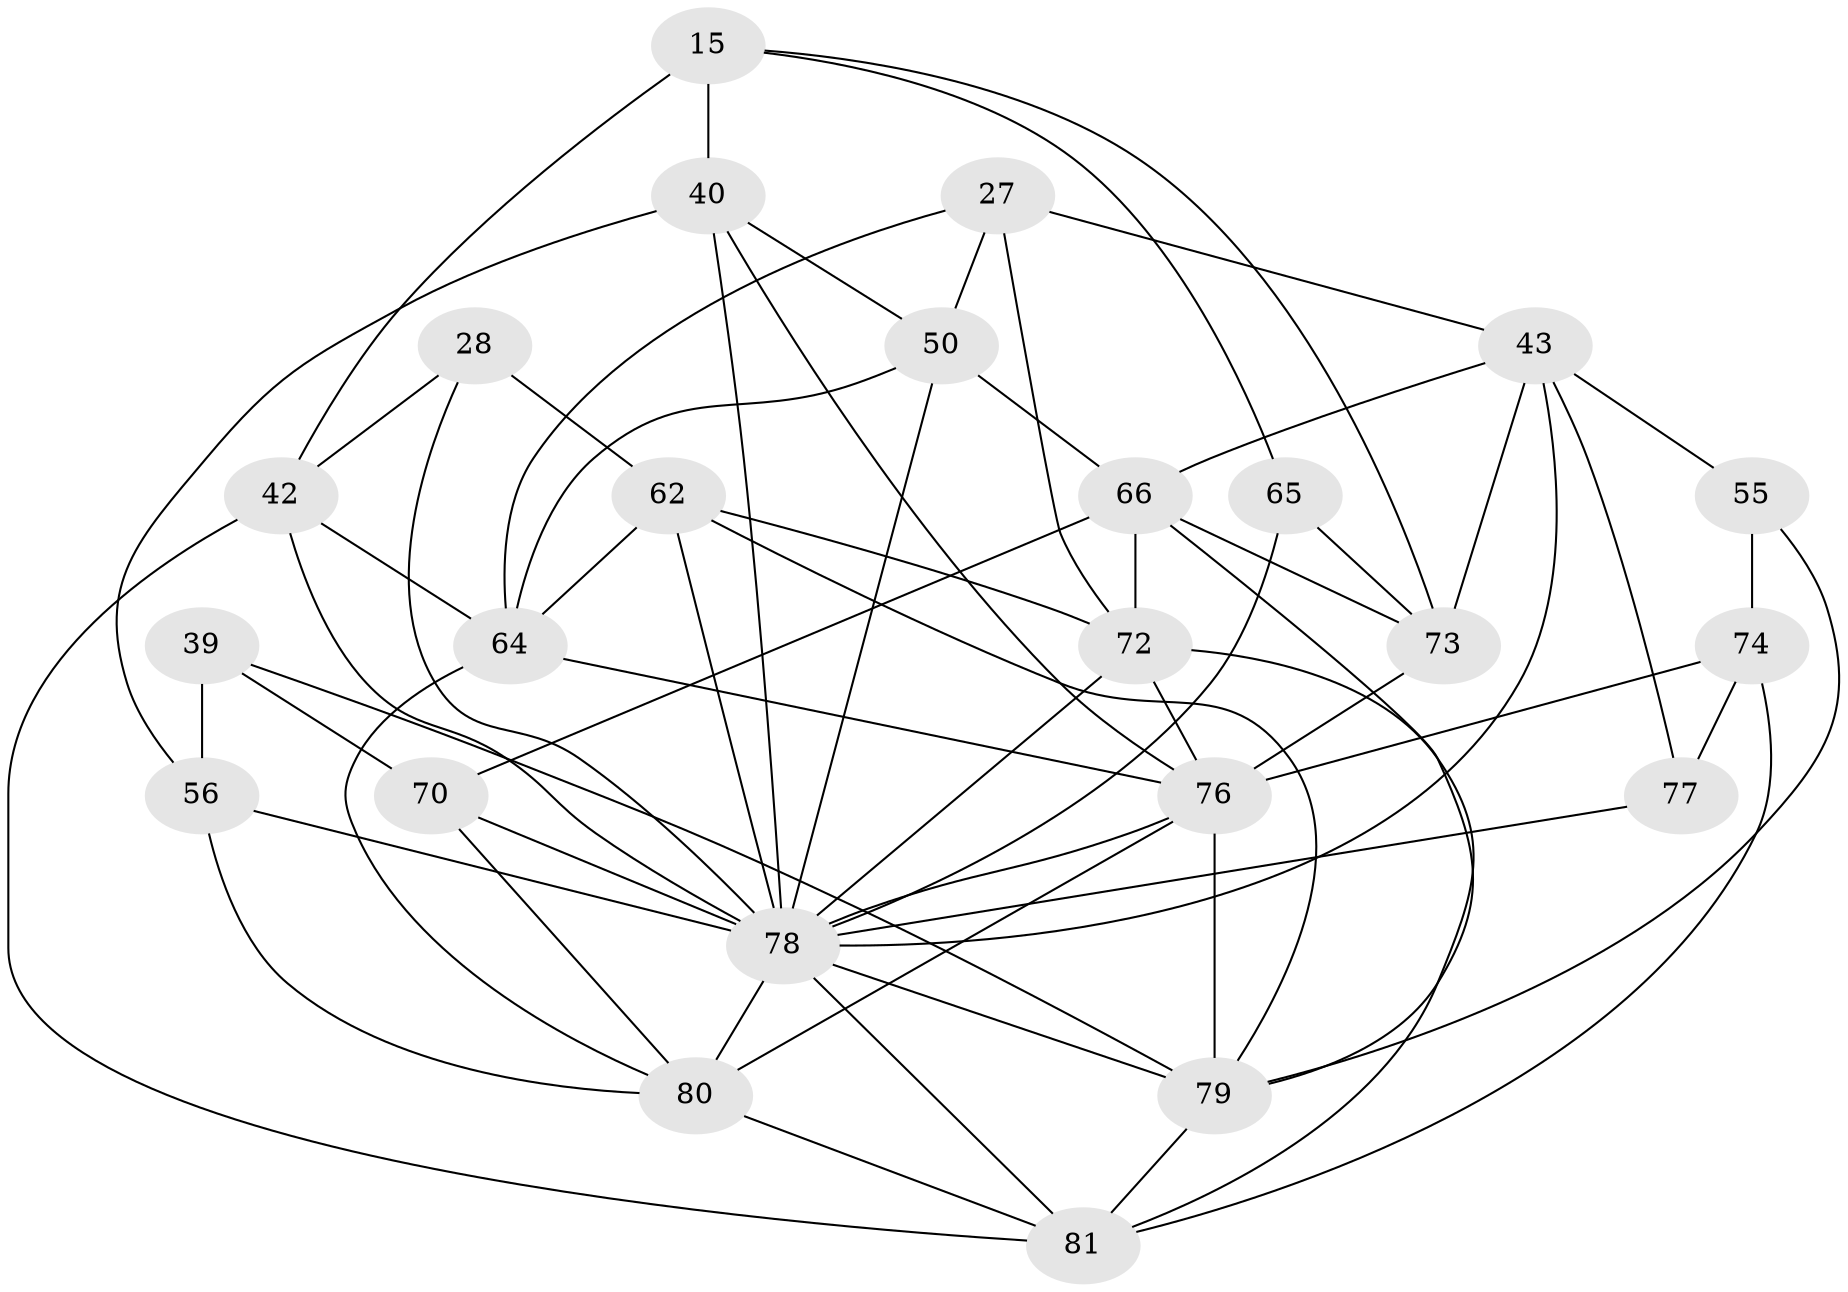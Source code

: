 // original degree distribution, {4: 1.0}
// Generated by graph-tools (version 1.1) at 2025/03/03/04/25 22:03:33]
// undirected, 24 vertices, 63 edges
graph export_dot {
graph [start="1"]
  node [color=gray90,style=filled];
  15 [super="+10"];
  27 [super="+22"];
  28;
  39;
  40 [super="+1+4"];
  42 [super="+41"];
  43 [super="+31+36"];
  50 [super="+32"];
  55;
  56 [super="+26"];
  62 [super="+49"];
  64 [super="+8+9+63+59"];
  65;
  66 [super="+58"];
  70 [super="+21"];
  72 [super="+52+68"];
  73 [super="+48"];
  74 [super="+23"];
  76 [super="+12+13+33+67+57"];
  77;
  78 [super="+69+54+71"];
  79 [super="+45+61"];
  80 [super="+37+75+29"];
  81 [super="+2+14"];
  15 -- 73;
  15 -- 40 [weight=2];
  15 -- 65;
  15 -- 42 [weight=2];
  27 -- 64;
  27 -- 72 [weight=2];
  27 -- 50 [weight=2];
  27 -- 43;
  28 -- 78;
  28 -- 62 [weight=2];
  28 -- 42;
  39 -- 56 [weight=2];
  39 -- 70;
  39 -- 79;
  40 -- 56;
  40 -- 50 [weight=2];
  40 -- 76;
  40 -- 78 [weight=2];
  42 -- 81 [weight=2];
  42 -- 64;
  42 -- 78 [weight=2];
  43 -- 77;
  43 -- 66 [weight=2];
  43 -- 55 [weight=2];
  43 -- 73;
  43 -- 78;
  50 -- 66 [weight=2];
  50 -- 64 [weight=2];
  50 -- 78 [weight=2];
  55 -- 74;
  55 -- 79;
  56 -- 78 [weight=2];
  56 -- 80;
  62 -- 64 [weight=3];
  62 -- 72;
  62 -- 79;
  62 -- 78;
  64 -- 76 [weight=5];
  64 -- 80 [weight=2];
  65 -- 73 [weight=2];
  65 -- 78;
  66 -- 73;
  66 -- 70 [weight=2];
  66 -- 72;
  66 -- 79 [weight=2];
  70 -- 80;
  70 -- 78 [weight=2];
  72 -- 81 [weight=2];
  72 -- 76;
  72 -- 78;
  73 -- 76 [weight=3];
  74 -- 77 [weight=2];
  74 -- 81;
  74 -- 76 [weight=2];
  76 -- 78 [weight=4];
  76 -- 79 [weight=4];
  76 -- 80 [weight=2];
  77 -- 78;
  78 -- 81;
  78 -- 80;
  78 -- 79 [weight=2];
  79 -- 81;
  80 -- 81;
}
